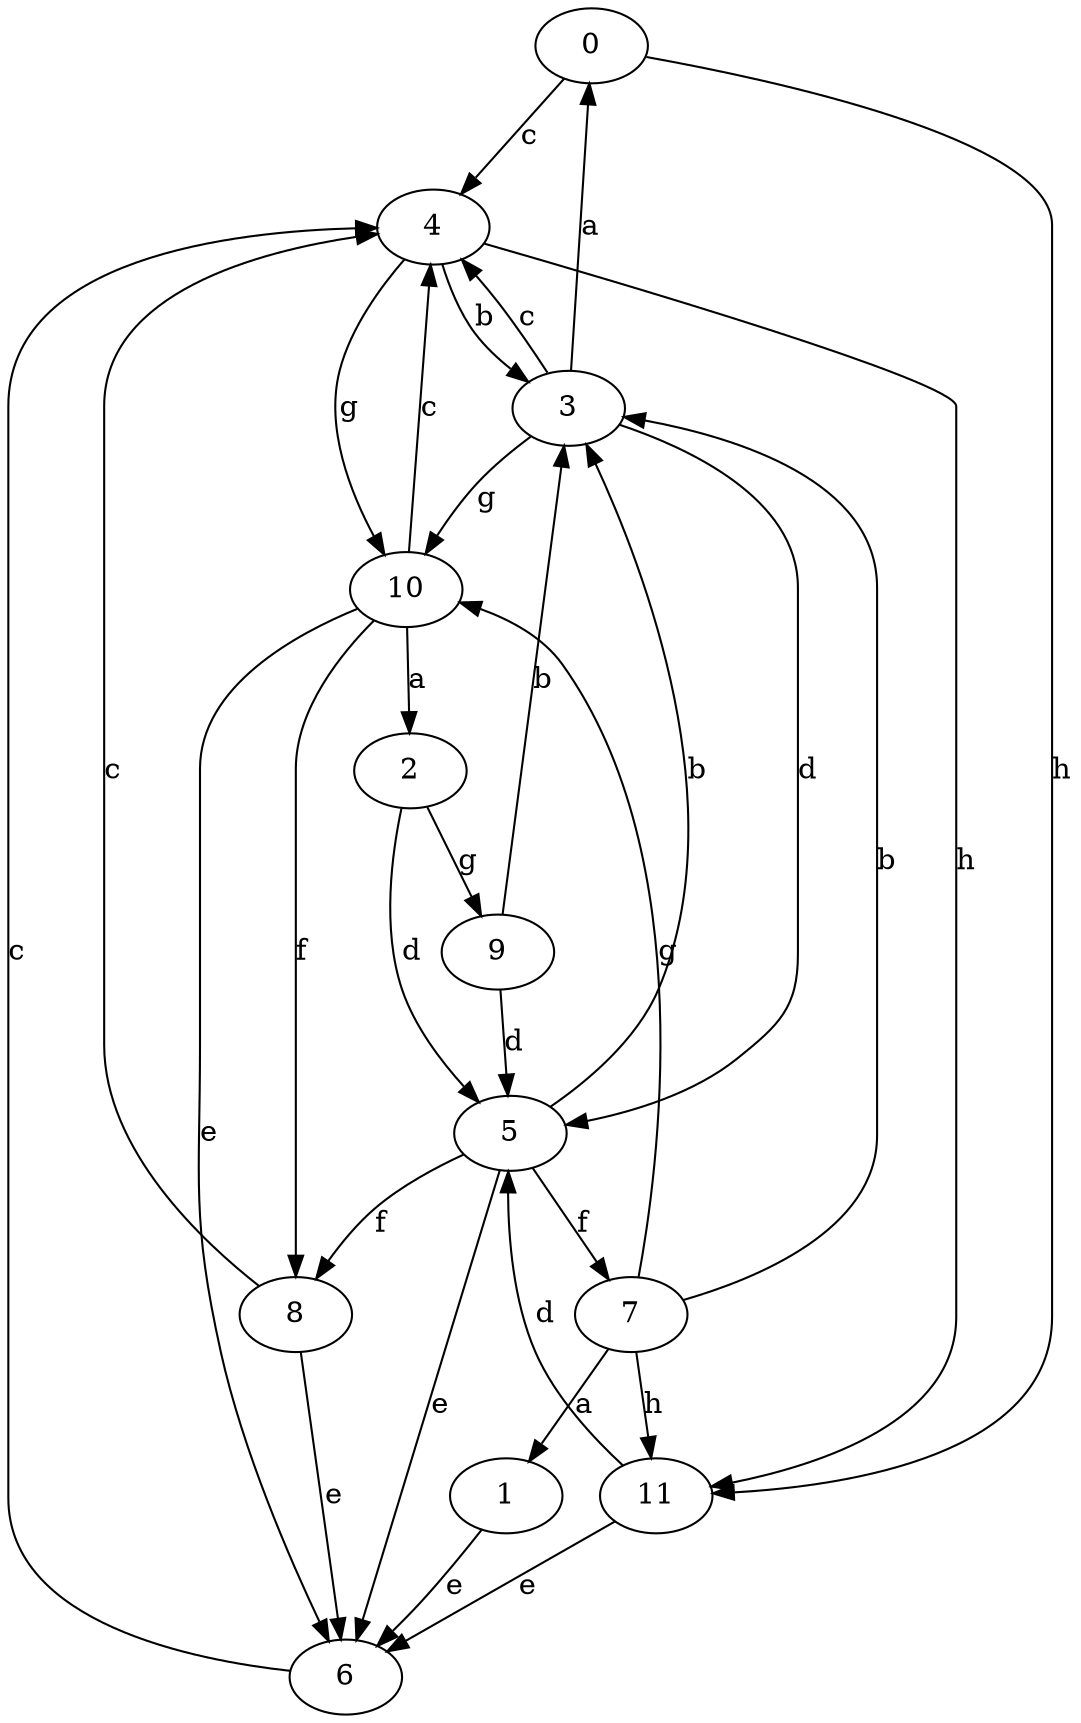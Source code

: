 strict digraph  {
0;
1;
2;
3;
4;
5;
6;
7;
8;
9;
10;
11;
0 -> 4  [label=c];
0 -> 11  [label=h];
1 -> 6  [label=e];
2 -> 5  [label=d];
2 -> 9  [label=g];
3 -> 0  [label=a];
3 -> 4  [label=c];
3 -> 5  [label=d];
3 -> 10  [label=g];
4 -> 3  [label=b];
4 -> 10  [label=g];
4 -> 11  [label=h];
5 -> 3  [label=b];
5 -> 6  [label=e];
5 -> 7  [label=f];
5 -> 8  [label=f];
6 -> 4  [label=c];
7 -> 1  [label=a];
7 -> 3  [label=b];
7 -> 10  [label=g];
7 -> 11  [label=h];
8 -> 4  [label=c];
8 -> 6  [label=e];
9 -> 3  [label=b];
9 -> 5  [label=d];
10 -> 2  [label=a];
10 -> 4  [label=c];
10 -> 6  [label=e];
10 -> 8  [label=f];
11 -> 5  [label=d];
11 -> 6  [label=e];
}
